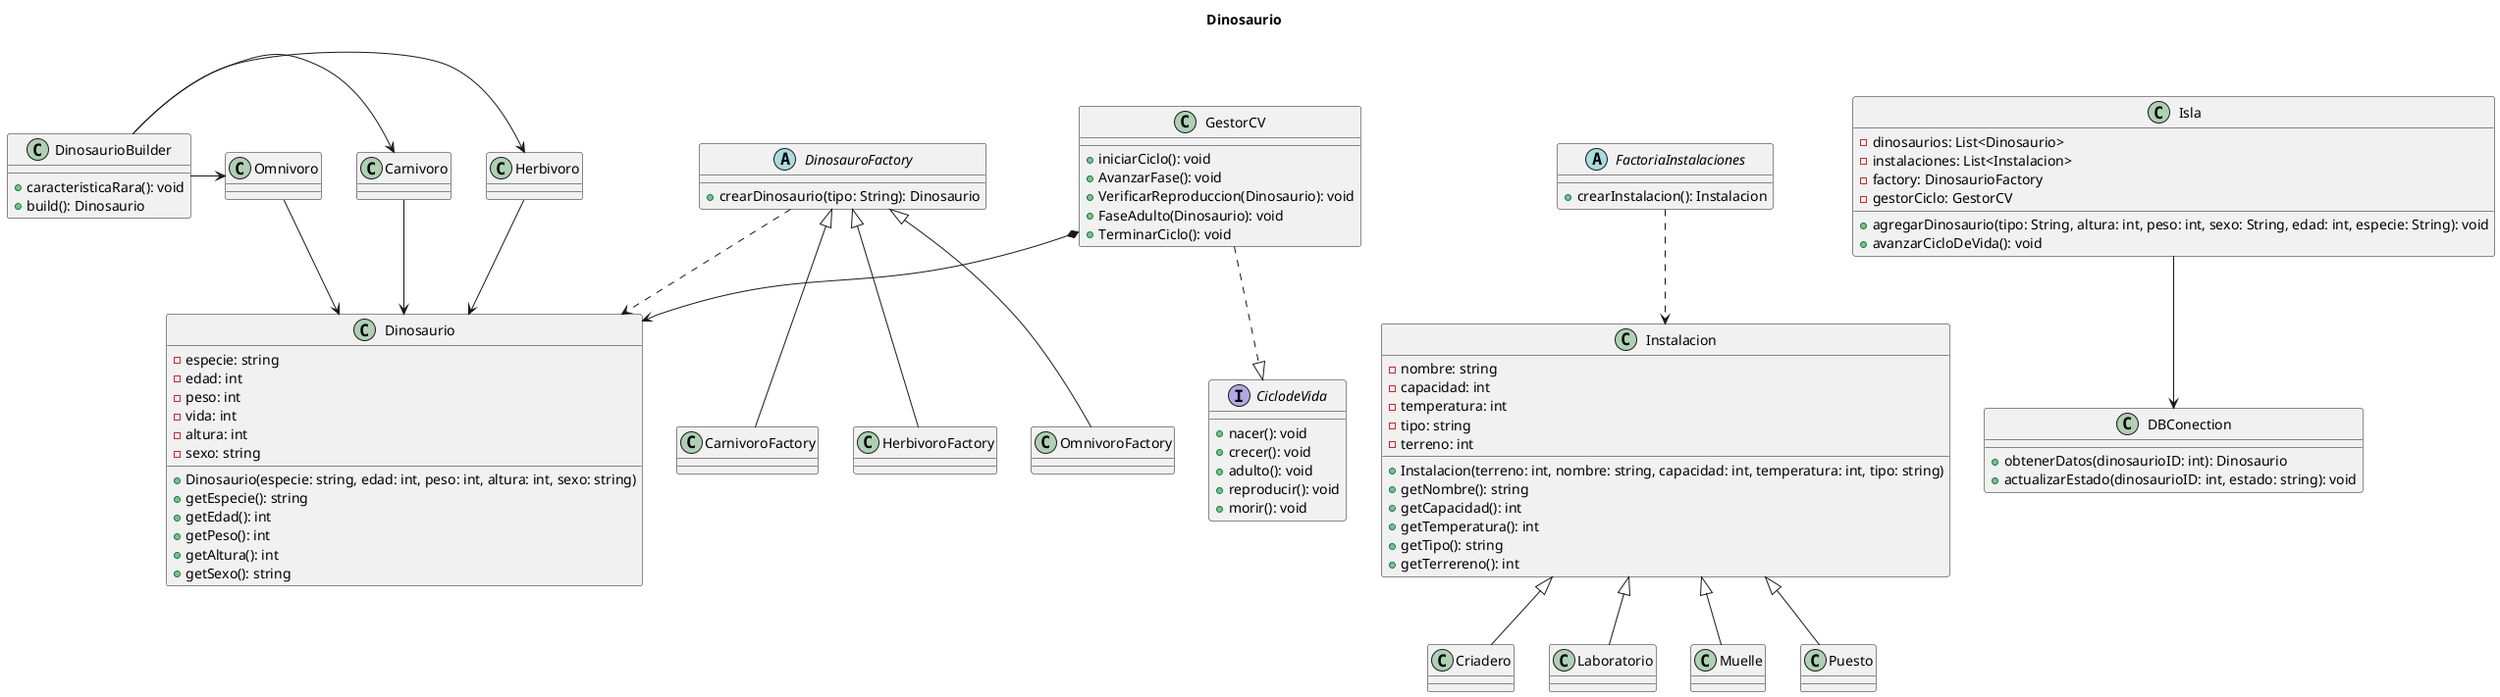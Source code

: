 @startuml
'https://plantuml.com/class-diagram
title Dinosaurio

class Dinosaurio{
    -especie: string
    -edad: int
    -peso: int
    -vida: int
    -altura: int
    -sexo: string
    +Dinosaurio(especie: string, edad: int, peso: int, altura: int, sexo: string)
    +getEspecie(): string
    +getEdad(): int
    +getPeso(): int
    +getAltura(): int
    +getSexo(): string
}


class DinosaurioBuilder{
    +caracteristicaRara(): void
    +build(): Dinosaurio
}

abstract class DinosauroFactory{
    +crearDinosaurio(tipo: String): Dinosaurio
}

class CarnivoroFactory extends DinosauroFactory{}
class HerbivoroFactory extends DinosauroFactory{}
class OmnivoroFactory extends DinosauroFactory{}

abstract class FactoriaInstalaciones{
    +crearInstalacion(): Instalacion
}

class Instalacion{
    -nombre: string
    -capacidad: int
    -temperatura: int
    -tipo: string
    -terreno: int
    +Instalacion(terreno: int, nombre: string, capacidad: int, temperatura: int, tipo: string)
    +getNombre(): string
    +getCapacidad(): int
    +getTemperatura(): int
    +getTipo(): string
    +getTerrereno(): int
}

class Criadero extends Instalacion{}
class Laboratorio extends Instalacion{}
class Muelle extends Instalacion{}
class Puesto extends Instalacion{}

interface CiclodeVida{
    +nacer(): void
    +crecer(): void
    +adulto(): void
    +reproducir(): void
    +morir(): void
}

class GestorCV{
    +iniciarCiclo(): void
    +AvanzarFase(): void
    +VerificarReproduccion(Dinosaurio): void
    +FaseAdulto(Dinosaurio): void
    +TerminarCiclo(): void
}

class DBConection{
    +obtenerDatos(dinosaurioID: int): Dinosaurio
    +actualizarEstado(dinosaurioID: int, estado: string): void
}

class Isla{
    -dinosaurios: List<Dinosaurio>
    -instalaciones: List<Instalacion>
    -factory: DinosaurioFactory
    -gestorCiclo: GestorCV
    +agregarDinosaurio(tipo: String, altura: int, peso: int, sexo: String, edad: int, especie: String): void
    +avanzarCicloDeVida(): void
}

GestorCV *--> Dinosaurio
Herbivoro --> Dinosaurio
Carnivoro --> Dinosaurio
Omnivoro --> Dinosaurio
GestorCV ..|> CiclodeVida
DinosauroFactory ..> Dinosaurio
DinosaurioBuilder -> Herbivoro
DinosaurioBuilder -> Carnivoro
DinosaurioBuilder -> Omnivoro
FactoriaInstalaciones ..> Instalacion
Isla --> DBConection


@enduml